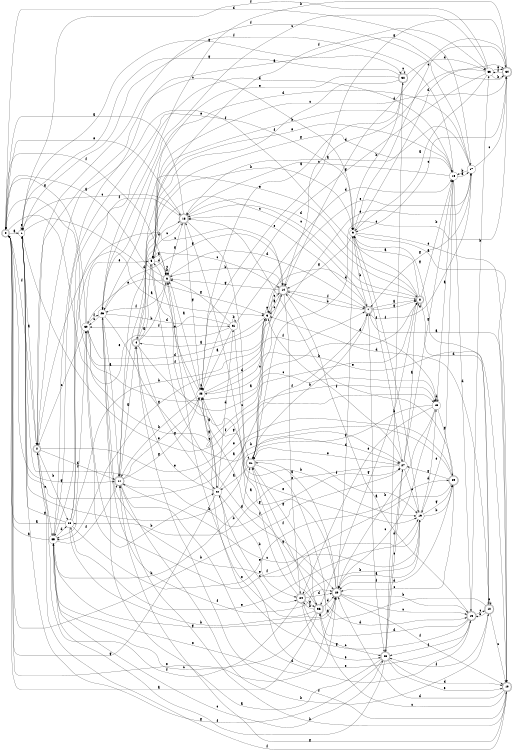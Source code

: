 digraph n30_1 {
__start0 [label="" shape="none"];

rankdir=LR;
size="8,5";

s0 [style="rounded,filled", color="black", fillcolor="white" shape="doublecircle", label="0"];
s1 [style="filled", color="black", fillcolor="white" shape="circle", label="1"];
s2 [style="rounded,filled", color="black", fillcolor="white" shape="doublecircle", label="2"];
s3 [style="filled", color="black", fillcolor="white" shape="circle", label="3"];
s4 [style="rounded,filled", color="black", fillcolor="white" shape="doublecircle", label="4"];
s5 [style="filled", color="black", fillcolor="white" shape="circle", label="5"];
s6 [style="rounded,filled", color="black", fillcolor="white" shape="doublecircle", label="6"];
s7 [style="rounded,filled", color="black", fillcolor="white" shape="doublecircle", label="7"];
s8 [style="rounded,filled", color="black", fillcolor="white" shape="doublecircle", label="8"];
s9 [style="filled", color="black", fillcolor="white" shape="circle", label="9"];
s10 [style="rounded,filled", color="black", fillcolor="white" shape="doublecircle", label="10"];
s11 [style="rounded,filled", color="black", fillcolor="white" shape="doublecircle", label="11"];
s12 [style="rounded,filled", color="black", fillcolor="white" shape="doublecircle", label="12"];
s13 [style="rounded,filled", color="black", fillcolor="white" shape="doublecircle", label="13"];
s14 [style="rounded,filled", color="black", fillcolor="white" shape="doublecircle", label="14"];
s15 [style="filled", color="black", fillcolor="white" shape="circle", label="15"];
s16 [style="filled", color="black", fillcolor="white" shape="circle", label="16"];
s17 [style="filled", color="black", fillcolor="white" shape="circle", label="17"];
s18 [style="rounded,filled", color="black", fillcolor="white" shape="doublecircle", label="18"];
s19 [style="filled", color="black", fillcolor="white" shape="circle", label="19"];
s20 [style="rounded,filled", color="black", fillcolor="white" shape="doublecircle", label="20"];
s21 [style="rounded,filled", color="black", fillcolor="white" shape="doublecircle", label="21"];
s22 [style="filled", color="black", fillcolor="white" shape="circle", label="22"];
s23 [style="filled", color="black", fillcolor="white" shape="circle", label="23"];
s24 [style="rounded,filled", color="black", fillcolor="white" shape="doublecircle", label="24"];
s25 [style="rounded,filled", color="black", fillcolor="white" shape="doublecircle", label="25"];
s26 [style="filled", color="black", fillcolor="white" shape="circle", label="26"];
s27 [style="filled", color="black", fillcolor="white" shape="circle", label="27"];
s28 [style="filled", color="black", fillcolor="white" shape="circle", label="28"];
s29 [style="rounded,filled", color="black", fillcolor="white" shape="doublecircle", label="29"];
s30 [style="filled", color="black", fillcolor="white" shape="circle", label="30"];
s31 [style="filled", color="black", fillcolor="white" shape="circle", label="31"];
s32 [style="rounded,filled", color="black", fillcolor="white" shape="doublecircle", label="32"];
s33 [style="filled", color="black", fillcolor="white" shape="circle", label="33"];
s34 [style="rounded,filled", color="black", fillcolor="white" shape="doublecircle", label="34"];
s35 [style="filled", color="black", fillcolor="white" shape="circle", label="35"];
s36 [style="rounded,filled", color="black", fillcolor="white" shape="doublecircle", label="36"];
s0 -> s1 [label="a"];
s0 -> s27 [label="b"];
s0 -> s8 [label="c"];
s0 -> s17 [label="d"];
s0 -> s20 [label="e"];
s0 -> s6 [label="f"];
s0 -> s11 [label="g"];
s1 -> s2 [label="a"];
s1 -> s27 [label="b"];
s1 -> s18 [label="c"];
s1 -> s3 [label="d"];
s1 -> s1 [label="e"];
s1 -> s15 [label="f"];
s1 -> s32 [label="g"];
s2 -> s3 [label="a"];
s2 -> s28 [label="b"];
s2 -> s9 [label="c"];
s2 -> s11 [label="d"];
s2 -> s35 [label="e"];
s2 -> s0 [label="f"];
s2 -> s15 [label="g"];
s3 -> s4 [label="a"];
s3 -> s35 [label="b"];
s3 -> s14 [label="c"];
s3 -> s8 [label="d"];
s3 -> s3 [label="e"];
s3 -> s30 [label="f"];
s3 -> s35 [label="g"];
s4 -> s5 [label="a"];
s4 -> s6 [label="b"];
s4 -> s15 [label="c"];
s4 -> s18 [label="d"];
s4 -> s16 [label="e"];
s4 -> s10 [label="f"];
s4 -> s22 [label="g"];
s5 -> s6 [label="a"];
s5 -> s9 [label="b"];
s5 -> s14 [label="c"];
s5 -> s6 [label="d"];
s5 -> s19 [label="e"];
s5 -> s33 [label="f"];
s5 -> s20 [label="g"];
s6 -> s0 [label="a"];
s6 -> s6 [label="b"];
s6 -> s6 [label="c"];
s6 -> s7 [label="d"];
s6 -> s30 [label="e"];
s6 -> s26 [label="f"];
s6 -> s18 [label="g"];
s7 -> s8 [label="a"];
s7 -> s14 [label="b"];
s7 -> s5 [label="c"];
s7 -> s17 [label="d"];
s7 -> s18 [label="e"];
s7 -> s25 [label="f"];
s7 -> s8 [label="g"];
s8 -> s9 [label="a"];
s8 -> s16 [label="b"];
s8 -> s18 [label="c"];
s8 -> s12 [label="d"];
s8 -> s26 [label="e"];
s8 -> s2 [label="f"];
s8 -> s36 [label="g"];
s9 -> s10 [label="a"];
s9 -> s7 [label="b"];
s9 -> s34 [label="c"];
s9 -> s34 [label="d"];
s9 -> s10 [label="e"];
s9 -> s27 [label="f"];
s9 -> s14 [label="g"];
s10 -> s7 [label="a"];
s10 -> s11 [label="b"];
s10 -> s36 [label="c"];
s10 -> s20 [label="d"];
s10 -> s23 [label="e"];
s10 -> s2 [label="f"];
s10 -> s11 [label="g"];
s11 -> s4 [label="a"];
s11 -> s12 [label="b"];
s11 -> s34 [label="c"];
s11 -> s13 [label="d"];
s11 -> s23 [label="e"];
s11 -> s27 [label="f"];
s11 -> s23 [label="g"];
s12 -> s6 [label="a"];
s12 -> s13 [label="b"];
s12 -> s10 [label="c"];
s12 -> s3 [label="d"];
s12 -> s12 [label="e"];
s12 -> s25 [label="f"];
s12 -> s9 [label="g"];
s13 -> s14 [label="a"];
s13 -> s33 [label="b"];
s13 -> s12 [label="c"];
s13 -> s36 [label="d"];
s13 -> s22 [label="e"];
s13 -> s25 [label="f"];
s13 -> s23 [label="g"];
s14 -> s3 [label="a"];
s14 -> s6 [label="b"];
s14 -> s3 [label="c"];
s14 -> s15 [label="d"];
s14 -> s24 [label="e"];
s14 -> s7 [label="f"];
s14 -> s6 [label="g"];
s15 -> s16 [label="a"];
s15 -> s20 [label="b"];
s15 -> s20 [label="c"];
s15 -> s15 [label="d"];
s15 -> s24 [label="e"];
s15 -> s21 [label="f"];
s15 -> s29 [label="g"];
s16 -> s17 [label="a"];
s16 -> s4 [label="b"];
s16 -> s18 [label="c"];
s16 -> s13 [label="d"];
s16 -> s19 [label="e"];
s16 -> s1 [label="f"];
s16 -> s5 [label="g"];
s17 -> s18 [label="a"];
s17 -> s16 [label="b"];
s17 -> s34 [label="c"];
s17 -> s26 [label="d"];
s17 -> s21 [label="e"];
s17 -> s2 [label="f"];
s17 -> s7 [label="g"];
s18 -> s0 [label="a"];
s18 -> s19 [label="b"];
s18 -> s5 [label="c"];
s18 -> s8 [label="d"];
s18 -> s0 [label="e"];
s18 -> s35 [label="f"];
s18 -> s23 [label="g"];
s19 -> s20 [label="a"];
s19 -> s29 [label="b"];
s19 -> s11 [label="c"];
s19 -> s15 [label="d"];
s19 -> s28 [label="e"];
s19 -> s9 [label="f"];
s19 -> s29 [label="g"];
s20 -> s21 [label="a"];
s20 -> s13 [label="b"];
s20 -> s13 [label="c"];
s20 -> s9 [label="d"];
s20 -> s35 [label="e"];
s20 -> s10 [label="f"];
s20 -> s18 [label="g"];
s21 -> s22 [label="a"];
s21 -> s7 [label="b"];
s21 -> s3 [label="c"];
s21 -> s13 [label="d"];
s21 -> s17 [label="e"];
s21 -> s19 [label="f"];
s21 -> s36 [label="g"];
s22 -> s23 [label="a"];
s22 -> s24 [label="b"];
s22 -> s24 [label="c"];
s22 -> s31 [label="d"];
s22 -> s4 [label="e"];
s22 -> s7 [label="f"];
s22 -> s0 [label="g"];
s23 -> s6 [label="a"];
s23 -> s11 [label="b"];
s23 -> s23 [label="c"];
s23 -> s14 [label="d"];
s23 -> s5 [label="e"];
s23 -> s7 [label="f"];
s23 -> s22 [label="g"];
s24 -> s23 [label="a"];
s24 -> s19 [label="b"];
s24 -> s25 [label="c"];
s24 -> s20 [label="d"];
s24 -> s25 [label="e"];
s24 -> s2 [label="f"];
s24 -> s36 [label="g"];
s25 -> s26 [label="a"];
s25 -> s32 [label="b"];
s25 -> s27 [label="c"];
s25 -> s10 [label="d"];
s25 -> s10 [label="e"];
s25 -> s35 [label="f"];
s25 -> s1 [label="g"];
s26 -> s11 [label="a"];
s26 -> s27 [label="b"];
s26 -> s30 [label="c"];
s26 -> s31 [label="d"];
s26 -> s19 [label="e"];
s26 -> s20 [label="f"];
s26 -> s14 [label="g"];
s27 -> s8 [label="a"];
s27 -> s28 [label="b"];
s27 -> s19 [label="c"];
s27 -> s25 [label="d"];
s27 -> s21 [label="e"];
s27 -> s3 [label="f"];
s27 -> s16 [label="g"];
s28 -> s0 [label="a"];
s28 -> s20 [label="b"];
s28 -> s14 [label="c"];
s28 -> s16 [label="d"];
s28 -> s29 [label="e"];
s28 -> s30 [label="f"];
s28 -> s1 [label="g"];
s29 -> s1 [label="a"];
s29 -> s18 [label="b"];
s29 -> s20 [label="c"];
s29 -> s20 [label="d"];
s29 -> s1 [label="e"];
s29 -> s30 [label="f"];
s29 -> s27 [label="g"];
s30 -> s8 [label="a"];
s30 -> s22 [label="b"];
s30 -> s2 [label="c"];
s30 -> s3 [label="d"];
s30 -> s5 [label="e"];
s30 -> s26 [label="f"];
s30 -> s0 [label="g"];
s31 -> s23 [label="a"];
s31 -> s31 [label="b"];
s31 -> s21 [label="c"];
s31 -> s16 [label="d"];
s31 -> s0 [label="e"];
s31 -> s30 [label="f"];
s31 -> s6 [label="g"];
s32 -> s23 [label="a"];
s32 -> s9 [label="b"];
s32 -> s32 [label="c"];
s32 -> s33 [label="d"];
s32 -> s11 [label="e"];
s32 -> s5 [label="f"];
s32 -> s1 [label="g"];
s33 -> s9 [label="a"];
s33 -> s34 [label="b"];
s33 -> s26 [label="c"];
s33 -> s23 [label="d"];
s33 -> s34 [label="e"];
s33 -> s1 [label="f"];
s33 -> s23 [label="g"];
s34 -> s35 [label="a"];
s34 -> s26 [label="b"];
s34 -> s9 [label="c"];
s34 -> s14 [label="d"];
s34 -> s21 [label="e"];
s34 -> s33 [label="f"];
s34 -> s14 [label="g"];
s35 -> s0 [label="a"];
s35 -> s21 [label="b"];
s35 -> s25 [label="c"];
s35 -> s28 [label="d"];
s35 -> s9 [label="e"];
s35 -> s11 [label="f"];
s35 -> s20 [label="g"];
s36 -> s0 [label="a"];
s36 -> s24 [label="b"];
s36 -> s35 [label="c"];
s36 -> s20 [label="d"];
s36 -> s6 [label="e"];
s36 -> s21 [label="f"];
s36 -> s21 [label="g"];

}